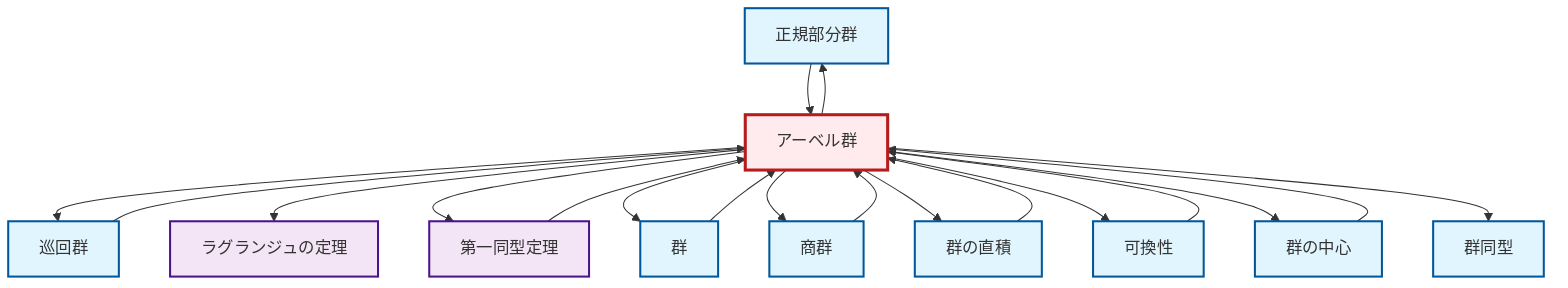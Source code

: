graph TD
    classDef definition fill:#e1f5fe,stroke:#01579b,stroke-width:2px
    classDef theorem fill:#f3e5f5,stroke:#4a148c,stroke-width:2px
    classDef axiom fill:#fff3e0,stroke:#e65100,stroke-width:2px
    classDef example fill:#e8f5e9,stroke:#1b5e20,stroke-width:2px
    classDef current fill:#ffebee,stroke:#b71c1c,stroke-width:3px
    def-isomorphism["群同型"]:::definition
    def-normal-subgroup["正規部分群"]:::definition
    def-group["群"]:::definition
    thm-lagrange["ラグランジュの定理"]:::theorem
    def-abelian-group["アーベル群"]:::definition
    def-cyclic-group["巡回群"]:::definition
    def-commutativity["可換性"]:::definition
    def-direct-product["群の直積"]:::definition
    thm-first-isomorphism["第一同型定理"]:::theorem
    def-center-of-group["群の中心"]:::definition
    def-quotient-group["商群"]:::definition
    def-abelian-group --> def-cyclic-group
    def-abelian-group --> def-normal-subgroup
    def-abelian-group --> thm-lagrange
    def-abelian-group --> thm-first-isomorphism
    def-abelian-group --> def-group
    def-cyclic-group --> def-abelian-group
    def-group --> def-abelian-group
    def-quotient-group --> def-abelian-group
    thm-first-isomorphism --> def-abelian-group
    def-abelian-group --> def-quotient-group
    def-abelian-group --> def-direct-product
    def-normal-subgroup --> def-abelian-group
    def-commutativity --> def-abelian-group
    def-direct-product --> def-abelian-group
    def-center-of-group --> def-abelian-group
    def-abelian-group --> def-commutativity
    def-abelian-group --> def-center-of-group
    def-abelian-group --> def-isomorphism
    class def-abelian-group current